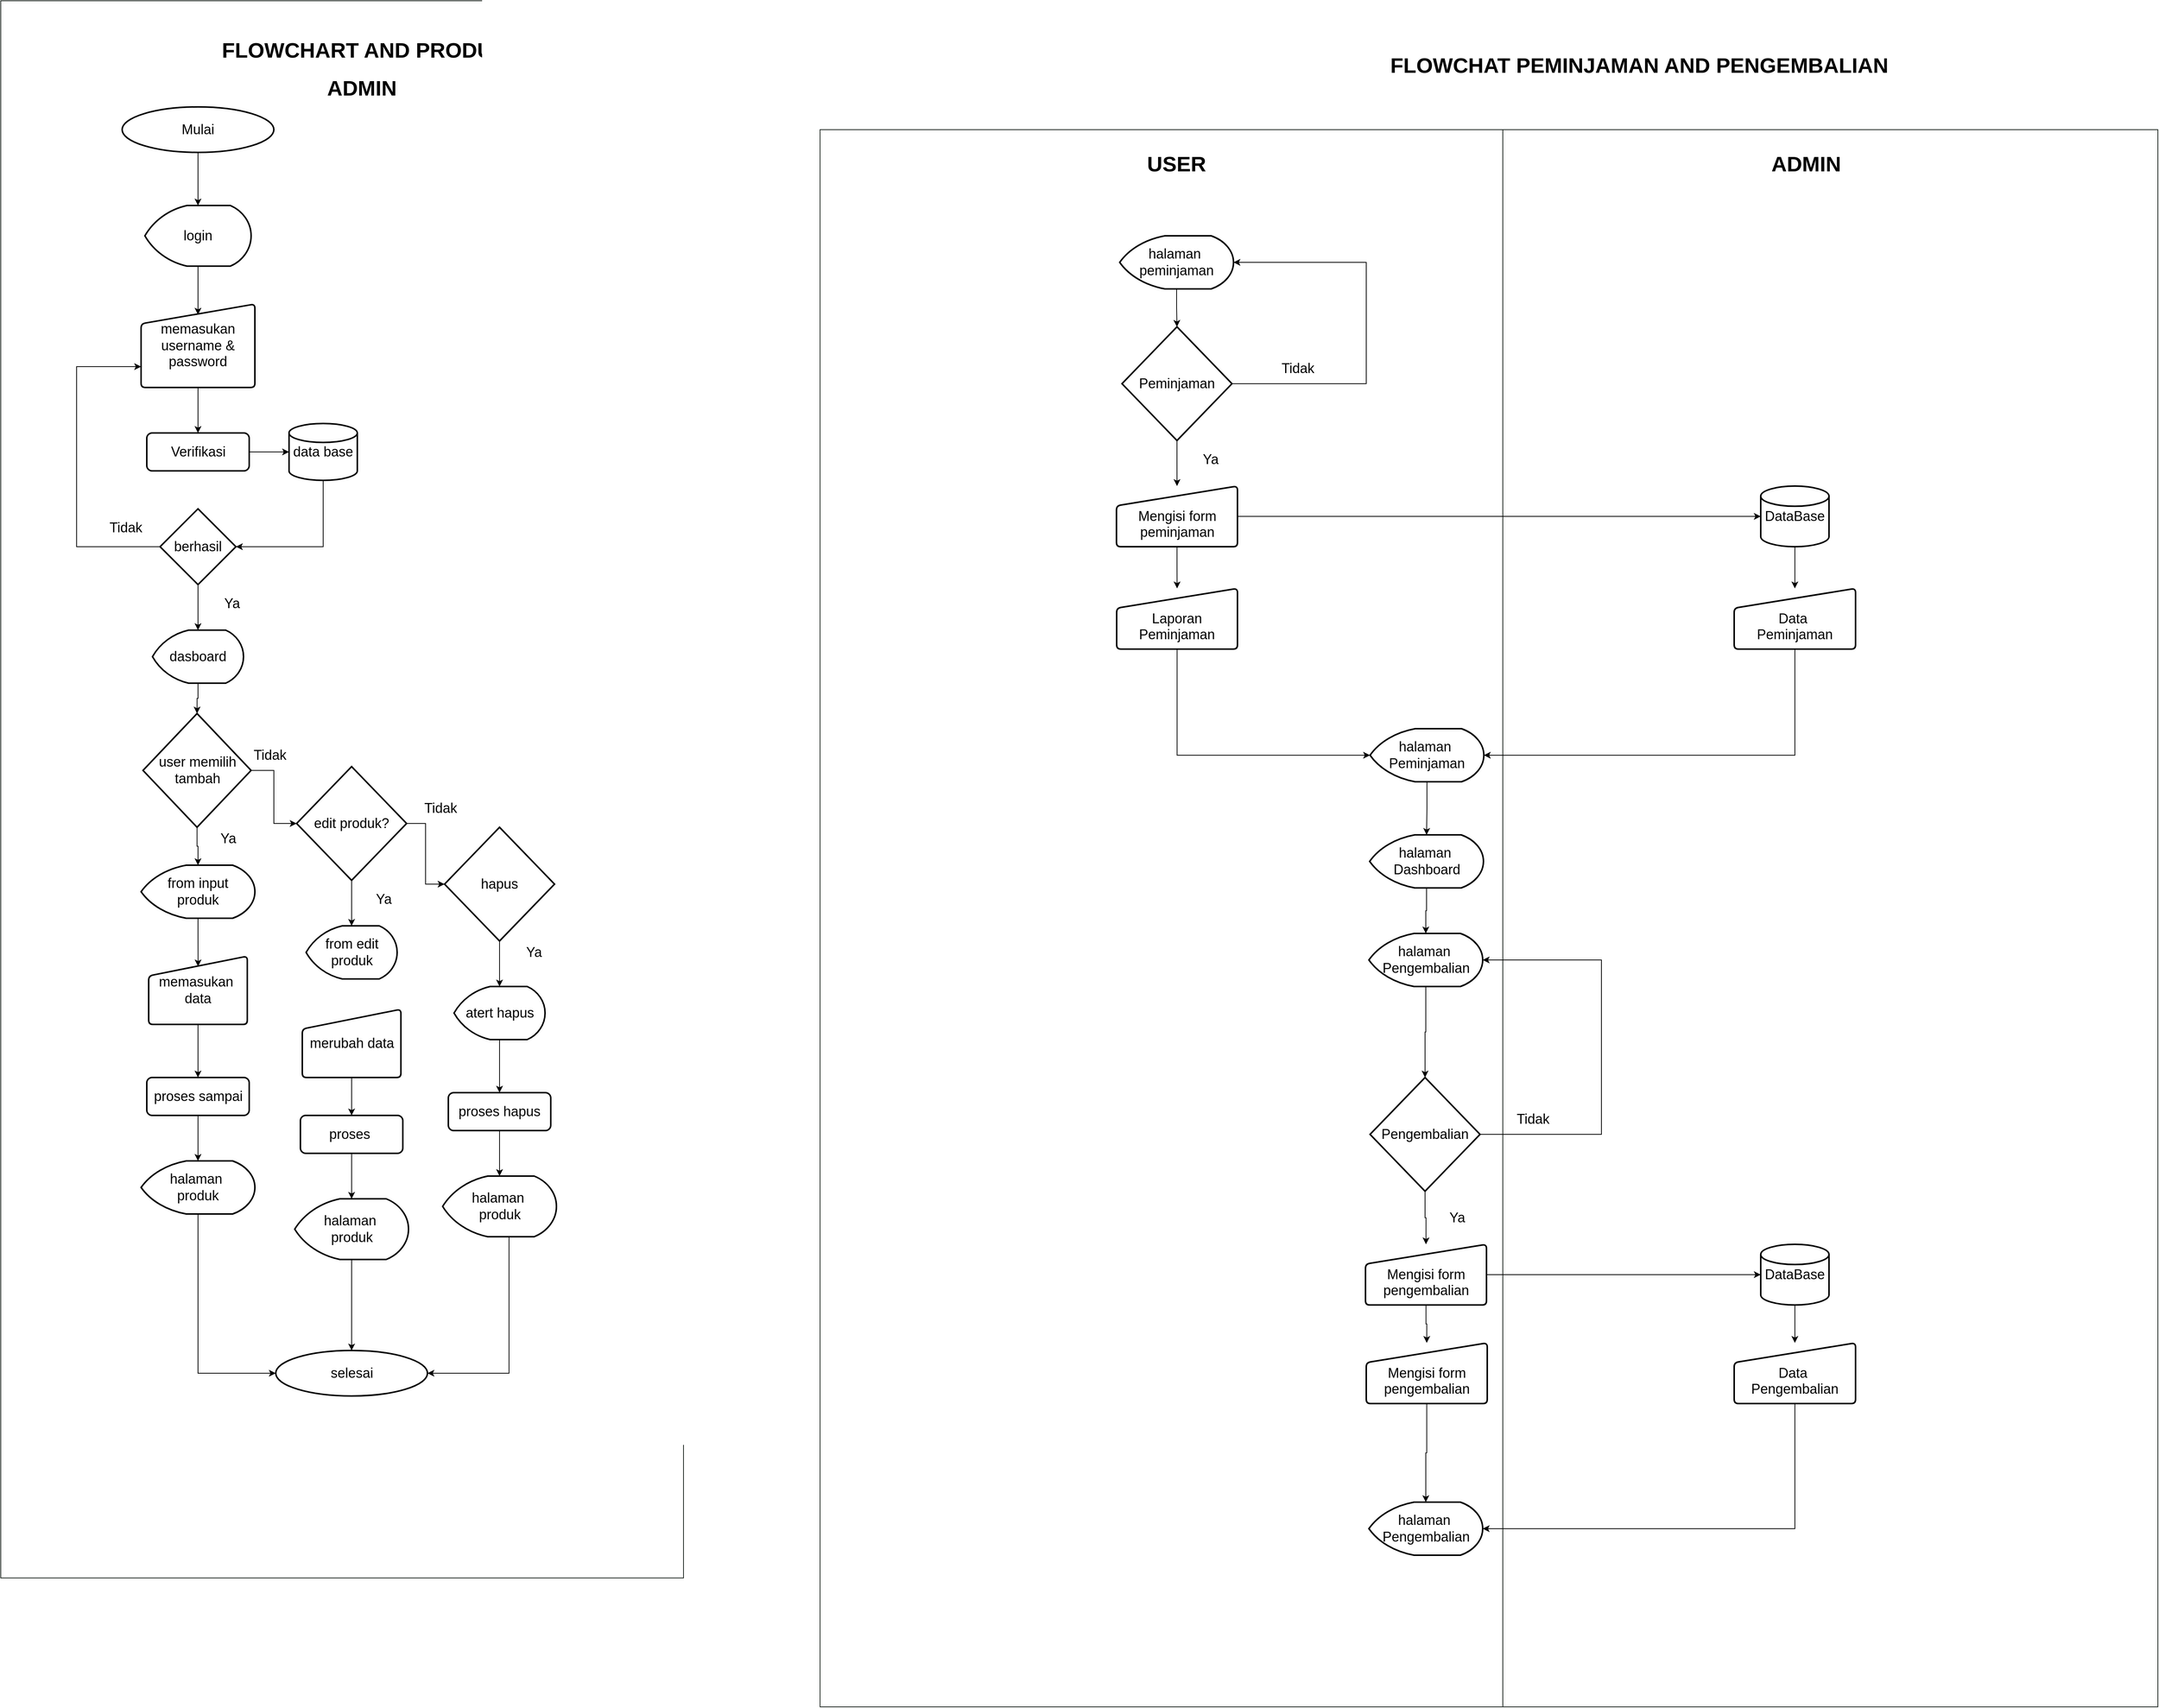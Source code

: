<mxfile version="26.0.6">
  <diagram name="Page-1" id="b_cmY7nf2SL3D1W9G-qD">
    <mxGraphModel dx="2206" dy="1188" grid="1" gridSize="10" guides="1" tooltips="1" connect="1" arrows="1" fold="1" page="1" pageScale="1" pageWidth="850" pageHeight="1100" math="0" shadow="0">
      <root>
        <mxCell id="0" />
        <mxCell id="1" parent="0" />
        <mxCell id="X5Z6C7hF7MY6zSq2zKzd-78" value="" style="verticalLabelPosition=bottom;verticalAlign=top;html=1;shadow=0;dashed=0;strokeWidth=1;shape=mxgraph.ios.iBgFlat;strokeColor=#18211b;" vertex="1" parent="1">
          <mxGeometry x="2073.5" y="190" width="890" height="2080" as="geometry" />
        </mxCell>
        <mxCell id="X5Z6C7hF7MY6zSq2zKzd-73" value="" style="verticalLabelPosition=bottom;verticalAlign=top;html=1;shadow=0;dashed=0;strokeWidth=1;shape=mxgraph.ios.iBgFlat;strokeColor=#18211b;" vertex="1" parent="1">
          <mxGeometry x="1200" y="190" width="900" height="2080" as="geometry" />
        </mxCell>
        <mxCell id="X5Z6C7hF7MY6zSq2zKzd-2" value="" style="verticalLabelPosition=bottom;verticalAlign=top;html=1;shadow=0;dashed=0;strokeWidth=1;shape=mxgraph.ios.iBgFlat;strokeColor=#18211b;" vertex="1" parent="1">
          <mxGeometry x="120" y="20" width="900" height="2080" as="geometry" />
        </mxCell>
        <mxCell id="X5Z6C7hF7MY6zSq2zKzd-1" value="&lt;span style=&quot;font-size: 28px;&quot;&gt;&lt;b&gt;FLOWCHART AND PRODUK&lt;/b&gt;&lt;/span&gt;" style="text;html=1;align=center;verticalAlign=middle;whiteSpace=wrap;rounded=0;" vertex="1" parent="1">
          <mxGeometry x="380" y="70" width="440" height="30" as="geometry" />
        </mxCell>
        <mxCell id="X5Z6C7hF7MY6zSq2zKzd-3" value="&lt;span style=&quot;font-size: 28px;&quot;&gt;&lt;b&gt;ADMIN&amp;nbsp;&lt;/b&gt;&lt;/span&gt;" style="text;html=1;align=center;verticalAlign=middle;whiteSpace=wrap;rounded=0;" vertex="1" parent="1">
          <mxGeometry x="380" y="120" width="440" height="30" as="geometry" />
        </mxCell>
        <mxCell id="X5Z6C7hF7MY6zSq2zKzd-7" style="edgeStyle=orthogonalEdgeStyle;rounded=0;orthogonalLoop=1;jettySize=auto;html=1;" edge="1" parent="1" source="X5Z6C7hF7MY6zSq2zKzd-4" target="X5Z6C7hF7MY6zSq2zKzd-5">
          <mxGeometry relative="1" as="geometry" />
        </mxCell>
        <mxCell id="X5Z6C7hF7MY6zSq2zKzd-4" value="&lt;font style=&quot;font-size: 18px;&quot;&gt;Mulai&lt;/font&gt;" style="strokeWidth=2;html=1;shape=mxgraph.flowchart.start_1;whiteSpace=wrap;" vertex="1" parent="1">
          <mxGeometry x="280" y="160" width="200" height="60" as="geometry" />
        </mxCell>
        <mxCell id="X5Z6C7hF7MY6zSq2zKzd-5" value="&lt;font style=&quot;font-size: 18px;&quot;&gt;login&lt;/font&gt;" style="strokeWidth=2;html=1;shape=mxgraph.flowchart.display;whiteSpace=wrap;" vertex="1" parent="1">
          <mxGeometry x="310" y="290" width="140" height="80" as="geometry" />
        </mxCell>
        <mxCell id="X5Z6C7hF7MY6zSq2zKzd-14" style="edgeStyle=orthogonalEdgeStyle;rounded=0;orthogonalLoop=1;jettySize=auto;html=1;entryX=0.5;entryY=0;entryDx=0;entryDy=0;" edge="1" parent="1" source="X5Z6C7hF7MY6zSq2zKzd-8" target="X5Z6C7hF7MY6zSq2zKzd-13">
          <mxGeometry relative="1" as="geometry" />
        </mxCell>
        <mxCell id="X5Z6C7hF7MY6zSq2zKzd-8" value="&lt;font style=&quot;font-size: 18px;&quot;&gt;memasukan&lt;/font&gt;&lt;div&gt;&lt;font style=&quot;font-size: 18px;&quot;&gt;username &amp;amp;&lt;/font&gt;&lt;/div&gt;&lt;div&gt;&lt;font style=&quot;font-size: 18px;&quot;&gt;password&lt;/font&gt;&lt;/div&gt;" style="html=1;strokeWidth=2;shape=manualInput;whiteSpace=wrap;rounded=1;size=26;arcSize=11;" vertex="1" parent="1">
          <mxGeometry x="305" y="420" width="150" height="110" as="geometry" />
        </mxCell>
        <mxCell id="X5Z6C7hF7MY6zSq2zKzd-12" style="edgeStyle=orthogonalEdgeStyle;rounded=0;orthogonalLoop=1;jettySize=auto;html=1;entryX=0.5;entryY=0.127;entryDx=0;entryDy=0;entryPerimeter=0;" edge="1" parent="1" source="X5Z6C7hF7MY6zSq2zKzd-5" target="X5Z6C7hF7MY6zSq2zKzd-8">
          <mxGeometry relative="1" as="geometry" />
        </mxCell>
        <mxCell id="X5Z6C7hF7MY6zSq2zKzd-18" style="edgeStyle=orthogonalEdgeStyle;rounded=0;orthogonalLoop=1;jettySize=auto;html=1;" edge="1" parent="1" source="X5Z6C7hF7MY6zSq2zKzd-13" target="X5Z6C7hF7MY6zSq2zKzd-15">
          <mxGeometry relative="1" as="geometry" />
        </mxCell>
        <mxCell id="X5Z6C7hF7MY6zSq2zKzd-13" value="&lt;font style=&quot;font-size: 18px;&quot;&gt;Verifikasi&lt;/font&gt;" style="rounded=1;whiteSpace=wrap;html=1;absoluteArcSize=1;arcSize=14;strokeWidth=2;" vertex="1" parent="1">
          <mxGeometry x="312.5" y="590" width="135" height="50" as="geometry" />
        </mxCell>
        <mxCell id="X5Z6C7hF7MY6zSq2zKzd-15" value="&lt;font style=&quot;font-size: 18px;&quot;&gt;data base&lt;/font&gt;" style="strokeWidth=2;html=1;shape=mxgraph.flowchart.database;whiteSpace=wrap;" vertex="1" parent="1">
          <mxGeometry x="500" y="577.5" width="90" height="75" as="geometry" />
        </mxCell>
        <mxCell id="X5Z6C7hF7MY6zSq2zKzd-32" style="edgeStyle=orthogonalEdgeStyle;rounded=0;orthogonalLoop=1;jettySize=auto;html=1;" edge="1" parent="1" source="X5Z6C7hF7MY6zSq2zKzd-19" target="X5Z6C7hF7MY6zSq2zKzd-28">
          <mxGeometry relative="1" as="geometry" />
        </mxCell>
        <mxCell id="X5Z6C7hF7MY6zSq2zKzd-19" value="&lt;font style=&quot;font-size: 18px;&quot;&gt;berhasil&lt;/font&gt;" style="strokeWidth=2;html=1;shape=mxgraph.flowchart.decision;whiteSpace=wrap;" vertex="1" parent="1">
          <mxGeometry x="330" y="690" width="100" height="100" as="geometry" />
        </mxCell>
        <mxCell id="X5Z6C7hF7MY6zSq2zKzd-28" value="&lt;font style=&quot;font-size: 18px;&quot;&gt;dasboard&lt;/font&gt;" style="strokeWidth=2;html=1;shape=mxgraph.flowchart.display;whiteSpace=wrap;" vertex="1" parent="1">
          <mxGeometry x="320" y="850" width="120" height="70" as="geometry" />
        </mxCell>
        <mxCell id="X5Z6C7hF7MY6zSq2zKzd-37" style="edgeStyle=orthogonalEdgeStyle;rounded=0;orthogonalLoop=1;jettySize=auto;html=1;" edge="1" parent="1" source="X5Z6C7hF7MY6zSq2zKzd-30" target="X5Z6C7hF7MY6zSq2zKzd-31">
          <mxGeometry relative="1" as="geometry" />
        </mxCell>
        <mxCell id="X5Z6C7hF7MY6zSq2zKzd-30" value="&lt;font style=&quot;font-size: 18px;&quot;&gt;user memilih&lt;/font&gt;&lt;div&gt;&lt;font style=&quot;font-size: 18px;&quot;&gt;tambah&lt;/font&gt;&lt;/div&gt;" style="strokeWidth=2;html=1;shape=mxgraph.flowchart.decision;whiteSpace=wrap;" vertex="1" parent="1">
          <mxGeometry x="307.5" y="960" width="142.5" height="150" as="geometry" />
        </mxCell>
        <mxCell id="X5Z6C7hF7MY6zSq2zKzd-31" value="&lt;font style=&quot;font-size: 18px;&quot;&gt;from input&lt;/font&gt;&lt;div&gt;&lt;font style=&quot;font-size: 18px;&quot;&gt;produk&lt;/font&gt;&lt;/div&gt;" style="strokeWidth=2;html=1;shape=mxgraph.flowchart.display;whiteSpace=wrap;" vertex="1" parent="1">
          <mxGeometry x="305" y="1160" width="150" height="70" as="geometry" />
        </mxCell>
        <mxCell id="X5Z6C7hF7MY6zSq2zKzd-36" style="edgeStyle=orthogonalEdgeStyle;rounded=0;orthogonalLoop=1;jettySize=auto;html=1;entryX=0.5;entryY=0;entryDx=0;entryDy=0;entryPerimeter=0;" edge="1" parent="1" source="X5Z6C7hF7MY6zSq2zKzd-28" target="X5Z6C7hF7MY6zSq2zKzd-30">
          <mxGeometry relative="1" as="geometry" />
        </mxCell>
        <mxCell id="X5Z6C7hF7MY6zSq2zKzd-42" style="edgeStyle=orthogonalEdgeStyle;rounded=0;orthogonalLoop=1;jettySize=auto;html=1;entryX=0.5;entryY=0;entryDx=0;entryDy=0;" edge="1" parent="1" source="X5Z6C7hF7MY6zSq2zKzd-38" target="X5Z6C7hF7MY6zSq2zKzd-41">
          <mxGeometry relative="1" as="geometry" />
        </mxCell>
        <mxCell id="X5Z6C7hF7MY6zSq2zKzd-38" value="&lt;font style=&quot;font-size: 18px;&quot;&gt;memasukan&amp;nbsp;&lt;/font&gt;&lt;div&gt;&lt;font style=&quot;font-size: 18px;&quot;&gt;data&lt;/font&gt;&lt;/div&gt;" style="html=1;strokeWidth=2;shape=manualInput;whiteSpace=wrap;rounded=1;size=26;arcSize=11;" vertex="1" parent="1">
          <mxGeometry x="315" y="1280" width="130" height="90" as="geometry" />
        </mxCell>
        <mxCell id="X5Z6C7hF7MY6zSq2zKzd-40" style="edgeStyle=orthogonalEdgeStyle;rounded=0;orthogonalLoop=1;jettySize=auto;html=1;entryX=0.501;entryY=0.15;entryDx=0;entryDy=0;entryPerimeter=0;" edge="1" parent="1" source="X5Z6C7hF7MY6zSq2zKzd-31" target="X5Z6C7hF7MY6zSq2zKzd-38">
          <mxGeometry relative="1" as="geometry" />
        </mxCell>
        <mxCell id="X5Z6C7hF7MY6zSq2zKzd-41" value="&lt;font style=&quot;font-size: 18px;&quot;&gt;proses sampai&lt;/font&gt;" style="rounded=1;whiteSpace=wrap;html=1;absoluteArcSize=1;arcSize=14;strokeWidth=2;" vertex="1" parent="1">
          <mxGeometry x="312.5" y="1440" width="135" height="50" as="geometry" />
        </mxCell>
        <mxCell id="X5Z6C7hF7MY6zSq2zKzd-43" value="&lt;span style=&quot;font-size: 18px;&quot;&gt;halaman&amp;nbsp;&lt;/span&gt;&lt;div&gt;&lt;span style=&quot;font-size: 18px;&quot;&gt;produk&lt;/span&gt;&lt;/div&gt;" style="strokeWidth=2;html=1;shape=mxgraph.flowchart.display;whiteSpace=wrap;" vertex="1" parent="1">
          <mxGeometry x="305" y="1550" width="150" height="70" as="geometry" />
        </mxCell>
        <mxCell id="X5Z6C7hF7MY6zSq2zKzd-44" style="edgeStyle=orthogonalEdgeStyle;rounded=0;orthogonalLoop=1;jettySize=auto;html=1;entryX=0.5;entryY=0;entryDx=0;entryDy=0;entryPerimeter=0;" edge="1" parent="1" source="X5Z6C7hF7MY6zSq2zKzd-41" target="X5Z6C7hF7MY6zSq2zKzd-43">
          <mxGeometry relative="1" as="geometry" />
        </mxCell>
        <mxCell id="X5Z6C7hF7MY6zSq2zKzd-63" style="edgeStyle=orthogonalEdgeStyle;rounded=0;orthogonalLoop=1;jettySize=auto;html=1;" edge="1" parent="1" source="X5Z6C7hF7MY6zSq2zKzd-45" target="X5Z6C7hF7MY6zSq2zKzd-52">
          <mxGeometry relative="1" as="geometry" />
        </mxCell>
        <mxCell id="X5Z6C7hF7MY6zSq2zKzd-45" value="&lt;span style=&quot;font-size: 18px;&quot;&gt;edit produk?&lt;/span&gt;" style="strokeWidth=2;html=1;shape=mxgraph.flowchart.decision;whiteSpace=wrap;" vertex="1" parent="1">
          <mxGeometry x="510" y="1030" width="145" height="150" as="geometry" />
        </mxCell>
        <mxCell id="X5Z6C7hF7MY6zSq2zKzd-46" value="&lt;font style=&quot;font-size: 18px;&quot;&gt;from edit&lt;/font&gt;&lt;div&gt;&lt;font style=&quot;font-size: 18px;&quot;&gt;produk&lt;/font&gt;&lt;/div&gt;" style="strokeWidth=2;html=1;shape=mxgraph.flowchart.display;whiteSpace=wrap;" vertex="1" parent="1">
          <mxGeometry x="522.5" y="1240" width="120" height="70" as="geometry" />
        </mxCell>
        <mxCell id="X5Z6C7hF7MY6zSq2zKzd-47" style="edgeStyle=orthogonalEdgeStyle;rounded=0;orthogonalLoop=1;jettySize=auto;html=1;entryX=0.5;entryY=0;entryDx=0;entryDy=0;entryPerimeter=0;" edge="1" parent="1" source="X5Z6C7hF7MY6zSq2zKzd-45" target="X5Z6C7hF7MY6zSq2zKzd-46">
          <mxGeometry relative="1" as="geometry" />
        </mxCell>
        <mxCell id="X5Z6C7hF7MY6zSq2zKzd-50" style="edgeStyle=orthogonalEdgeStyle;rounded=0;orthogonalLoop=1;jettySize=auto;html=1;entryX=0.5;entryY=0;entryDx=0;entryDy=0;" edge="1" parent="1" source="X5Z6C7hF7MY6zSq2zKzd-48" target="X5Z6C7hF7MY6zSq2zKzd-49">
          <mxGeometry relative="1" as="geometry" />
        </mxCell>
        <mxCell id="X5Z6C7hF7MY6zSq2zKzd-48" value="&lt;span style=&quot;font-size: 18px;&quot;&gt;merubah data&lt;/span&gt;" style="html=1;strokeWidth=2;shape=manualInput;whiteSpace=wrap;rounded=1;size=26;arcSize=11;" vertex="1" parent="1">
          <mxGeometry x="517.5" y="1350" width="130" height="90" as="geometry" />
        </mxCell>
        <mxCell id="X5Z6C7hF7MY6zSq2zKzd-49" value="&lt;font style=&quot;font-size: 18px;&quot;&gt;proses&amp;nbsp;&lt;/font&gt;" style="rounded=1;whiteSpace=wrap;html=1;absoluteArcSize=1;arcSize=14;strokeWidth=2;" vertex="1" parent="1">
          <mxGeometry x="515" y="1490" width="135" height="50" as="geometry" />
        </mxCell>
        <mxCell id="X5Z6C7hF7MY6zSq2zKzd-51" value="&lt;span style=&quot;font-size: 18px;&quot;&gt;halaman&amp;nbsp;&lt;/span&gt;&lt;div&gt;&lt;span style=&quot;font-size: 18px;&quot;&gt;produk&lt;/span&gt;&lt;/div&gt;" style="strokeWidth=2;html=1;shape=mxgraph.flowchart.display;whiteSpace=wrap;" vertex="1" parent="1">
          <mxGeometry x="507.5" y="1600" width="150" height="80" as="geometry" />
        </mxCell>
        <mxCell id="X5Z6C7hF7MY6zSq2zKzd-52" value="&lt;span style=&quot;font-size: 18px;&quot;&gt;hapus&lt;/span&gt;" style="strokeWidth=2;html=1;shape=mxgraph.flowchart.decision;whiteSpace=wrap;" vertex="1" parent="1">
          <mxGeometry x="705" y="1110" width="145" height="150" as="geometry" />
        </mxCell>
        <mxCell id="X5Z6C7hF7MY6zSq2zKzd-58" style="edgeStyle=orthogonalEdgeStyle;rounded=0;orthogonalLoop=1;jettySize=auto;html=1;entryX=0.5;entryY=0;entryDx=0;entryDy=0;" edge="1" parent="1" source="X5Z6C7hF7MY6zSq2zKzd-53" target="X5Z6C7hF7MY6zSq2zKzd-57">
          <mxGeometry relative="1" as="geometry" />
        </mxCell>
        <mxCell id="X5Z6C7hF7MY6zSq2zKzd-53" value="&lt;font style=&quot;font-size: 18px;&quot;&gt;atert hapus&lt;/font&gt;" style="strokeWidth=2;html=1;shape=mxgraph.flowchart.display;whiteSpace=wrap;" vertex="1" parent="1">
          <mxGeometry x="717.5" y="1320" width="120" height="70" as="geometry" />
        </mxCell>
        <mxCell id="X5Z6C7hF7MY6zSq2zKzd-54" style="edgeStyle=orthogonalEdgeStyle;rounded=0;orthogonalLoop=1;jettySize=auto;html=1;entryX=0.5;entryY=0;entryDx=0;entryDy=0;entryPerimeter=0;" edge="1" parent="1" source="X5Z6C7hF7MY6zSq2zKzd-52" target="X5Z6C7hF7MY6zSq2zKzd-53">
          <mxGeometry relative="1" as="geometry" />
        </mxCell>
        <mxCell id="X5Z6C7hF7MY6zSq2zKzd-62" style="edgeStyle=orthogonalEdgeStyle;rounded=0;orthogonalLoop=1;jettySize=auto;html=1;" edge="1" parent="1" source="X5Z6C7hF7MY6zSq2zKzd-57" target="X5Z6C7hF7MY6zSq2zKzd-59">
          <mxGeometry relative="1" as="geometry" />
        </mxCell>
        <mxCell id="X5Z6C7hF7MY6zSq2zKzd-57" value="&lt;font style=&quot;font-size: 18px;&quot;&gt;proses hapus&lt;/font&gt;" style="rounded=1;whiteSpace=wrap;html=1;absoluteArcSize=1;arcSize=14;strokeWidth=2;" vertex="1" parent="1">
          <mxGeometry x="710" y="1460" width="135" height="50" as="geometry" />
        </mxCell>
        <mxCell id="X5Z6C7hF7MY6zSq2zKzd-59" value="&lt;span style=&quot;font-size: 18px;&quot;&gt;halaman&amp;nbsp;&lt;/span&gt;&lt;div&gt;&lt;span style=&quot;font-size: 18px;&quot;&gt;produk&lt;/span&gt;&lt;/div&gt;" style="strokeWidth=2;html=1;shape=mxgraph.flowchart.display;whiteSpace=wrap;" vertex="1" parent="1">
          <mxGeometry x="702.5" y="1570" width="150" height="80" as="geometry" />
        </mxCell>
        <mxCell id="X5Z6C7hF7MY6zSq2zKzd-60" style="edgeStyle=orthogonalEdgeStyle;rounded=0;orthogonalLoop=1;jettySize=auto;html=1;entryX=0.5;entryY=0;entryDx=0;entryDy=0;entryPerimeter=0;" edge="1" parent="1" source="X5Z6C7hF7MY6zSq2zKzd-49" target="X5Z6C7hF7MY6zSq2zKzd-51">
          <mxGeometry relative="1" as="geometry" />
        </mxCell>
        <mxCell id="X5Z6C7hF7MY6zSq2zKzd-65" style="edgeStyle=orthogonalEdgeStyle;rounded=0;orthogonalLoop=1;jettySize=auto;html=1;entryX=0;entryY=0.5;entryDx=0;entryDy=0;entryPerimeter=0;" edge="1" parent="1" source="X5Z6C7hF7MY6zSq2zKzd-30" target="X5Z6C7hF7MY6zSq2zKzd-45">
          <mxGeometry relative="1" as="geometry" />
        </mxCell>
        <mxCell id="X5Z6C7hF7MY6zSq2zKzd-67" value="&lt;font style=&quot;font-size: 18px;&quot;&gt;selesai&lt;/font&gt;" style="strokeWidth=2;html=1;shape=mxgraph.flowchart.start_1;whiteSpace=wrap;" vertex="1" parent="1">
          <mxGeometry x="482.5" y="1800" width="200" height="60" as="geometry" />
        </mxCell>
        <mxCell id="X5Z6C7hF7MY6zSq2zKzd-68" style="edgeStyle=orthogonalEdgeStyle;rounded=0;orthogonalLoop=1;jettySize=auto;html=1;entryX=0;entryY=0.5;entryDx=0;entryDy=0;entryPerimeter=0;" edge="1" parent="1" source="X5Z6C7hF7MY6zSq2zKzd-43" target="X5Z6C7hF7MY6zSq2zKzd-67">
          <mxGeometry relative="1" as="geometry">
            <Array as="points">
              <mxPoint x="380" y="1830" />
            </Array>
          </mxGeometry>
        </mxCell>
        <mxCell id="X5Z6C7hF7MY6zSq2zKzd-69" style="edgeStyle=orthogonalEdgeStyle;rounded=0;orthogonalLoop=1;jettySize=auto;html=1;entryX=0.5;entryY=0;entryDx=0;entryDy=0;entryPerimeter=0;" edge="1" parent="1" source="X5Z6C7hF7MY6zSq2zKzd-51" target="X5Z6C7hF7MY6zSq2zKzd-67">
          <mxGeometry relative="1" as="geometry" />
        </mxCell>
        <mxCell id="X5Z6C7hF7MY6zSq2zKzd-70" style="edgeStyle=orthogonalEdgeStyle;rounded=0;orthogonalLoop=1;jettySize=auto;html=1;entryX=1;entryY=0.5;entryDx=0;entryDy=0;entryPerimeter=0;" edge="1" parent="1" source="X5Z6C7hF7MY6zSq2zKzd-59" target="X5Z6C7hF7MY6zSq2zKzd-67">
          <mxGeometry relative="1" as="geometry">
            <Array as="points">
              <mxPoint x="790" y="1830" />
            </Array>
          </mxGeometry>
        </mxCell>
        <mxCell id="X5Z6C7hF7MY6zSq2zKzd-71" style="edgeStyle=orthogonalEdgeStyle;rounded=0;orthogonalLoop=1;jettySize=auto;html=1;entryX=1;entryY=0.5;entryDx=0;entryDy=0;entryPerimeter=0;" edge="1" parent="1" source="X5Z6C7hF7MY6zSq2zKzd-15" target="X5Z6C7hF7MY6zSq2zKzd-19">
          <mxGeometry relative="1" as="geometry">
            <Array as="points">
              <mxPoint x="545" y="740" />
            </Array>
          </mxGeometry>
        </mxCell>
        <mxCell id="X5Z6C7hF7MY6zSq2zKzd-72" style="edgeStyle=orthogonalEdgeStyle;rounded=0;orthogonalLoop=1;jettySize=auto;html=1;entryX=0;entryY=0.75;entryDx=0;entryDy=0;" edge="1" parent="1" source="X5Z6C7hF7MY6zSq2zKzd-19" target="X5Z6C7hF7MY6zSq2zKzd-8">
          <mxGeometry relative="1" as="geometry">
            <Array as="points">
              <mxPoint x="220" y="740" />
              <mxPoint x="220" y="502" />
            </Array>
          </mxGeometry>
        </mxCell>
        <mxCell id="X5Z6C7hF7MY6zSq2zKzd-74" value="&lt;span style=&quot;font-size: 28px;&quot;&gt;&lt;b&gt;FLOWCHAT PEMINJAMAN AND PENGEMBALIAN&lt;/b&gt;&lt;/span&gt;" style="text;html=1;align=center;verticalAlign=middle;whiteSpace=wrap;rounded=0;" vertex="1" parent="1">
          <mxGeometry x="1840" y="90" width="880" height="30" as="geometry" />
        </mxCell>
        <mxCell id="X5Z6C7hF7MY6zSq2zKzd-79" value="&lt;span style=&quot;font-size: 28px;&quot;&gt;&lt;b&gt;USER&lt;/b&gt;&lt;/span&gt;" style="text;html=1;align=center;verticalAlign=middle;whiteSpace=wrap;rounded=0;" vertex="1" parent="1">
          <mxGeometry x="1450" y="220" width="440" height="30" as="geometry" />
        </mxCell>
        <mxCell id="X5Z6C7hF7MY6zSq2zKzd-80" value="&lt;span style=&quot;font-size: 28px;&quot;&gt;&lt;b&gt;ADMIN&lt;/b&gt;&lt;/span&gt;" style="text;html=1;align=center;verticalAlign=middle;whiteSpace=wrap;rounded=0;" vertex="1" parent="1">
          <mxGeometry x="2280" y="220" width="440" height="30" as="geometry" />
        </mxCell>
        <mxCell id="X5Z6C7hF7MY6zSq2zKzd-83" style="edgeStyle=orthogonalEdgeStyle;rounded=0;orthogonalLoop=1;jettySize=auto;html=1;" edge="1" parent="1" source="X5Z6C7hF7MY6zSq2zKzd-81" target="X5Z6C7hF7MY6zSq2zKzd-82">
          <mxGeometry relative="1" as="geometry" />
        </mxCell>
        <mxCell id="X5Z6C7hF7MY6zSq2zKzd-81" value="&lt;span style=&quot;font-size: 18px;&quot;&gt;halaman&amp;nbsp;&lt;/span&gt;&lt;div&gt;&lt;span style=&quot;font-size: 18px;&quot;&gt;peminjaman&lt;/span&gt;&lt;/div&gt;" style="strokeWidth=2;html=1;shape=mxgraph.flowchart.display;whiteSpace=wrap;" vertex="1" parent="1">
          <mxGeometry x="1595" y="330" width="150" height="70" as="geometry" />
        </mxCell>
        <mxCell id="X5Z6C7hF7MY6zSq2zKzd-85" style="edgeStyle=orthogonalEdgeStyle;rounded=0;orthogonalLoop=1;jettySize=auto;html=1;" edge="1" parent="1" source="X5Z6C7hF7MY6zSq2zKzd-82" target="X5Z6C7hF7MY6zSq2zKzd-84">
          <mxGeometry relative="1" as="geometry" />
        </mxCell>
        <mxCell id="X5Z6C7hF7MY6zSq2zKzd-82" value="&lt;span style=&quot;font-size: 18px;&quot;&gt;Peminjaman&lt;/span&gt;" style="strokeWidth=2;html=1;shape=mxgraph.flowchart.decision;whiteSpace=wrap;" vertex="1" parent="1">
          <mxGeometry x="1598" y="450" width="145" height="150" as="geometry" />
        </mxCell>
        <mxCell id="X5Z6C7hF7MY6zSq2zKzd-93" style="edgeStyle=orthogonalEdgeStyle;rounded=0;orthogonalLoop=1;jettySize=auto;html=1;" edge="1" parent="1" source="X5Z6C7hF7MY6zSq2zKzd-84" target="X5Z6C7hF7MY6zSq2zKzd-90">
          <mxGeometry relative="1" as="geometry" />
        </mxCell>
        <mxCell id="X5Z6C7hF7MY6zSq2zKzd-84" value="&lt;div&gt;&lt;font style=&quot;font-size: 18px;&quot;&gt;&lt;br&gt;&lt;/font&gt;&lt;/div&gt;&lt;div&gt;&lt;font style=&quot;font-size: 18px;&quot;&gt;Mengisi form&lt;/font&gt;&lt;/div&gt;&lt;div&gt;&lt;font style=&quot;font-size: 18px;&quot;&gt;peminjaman&lt;/font&gt;&lt;/div&gt;" style="html=1;strokeWidth=2;shape=manualInput;whiteSpace=wrap;rounded=1;size=26;arcSize=11;" vertex="1" parent="1">
          <mxGeometry x="1590.75" y="660" width="159.5" height="80" as="geometry" />
        </mxCell>
        <mxCell id="X5Z6C7hF7MY6zSq2zKzd-92" style="edgeStyle=orthogonalEdgeStyle;rounded=0;orthogonalLoop=1;jettySize=auto;html=1;" edge="1" parent="1" source="X5Z6C7hF7MY6zSq2zKzd-87" target="X5Z6C7hF7MY6zSq2zKzd-89">
          <mxGeometry relative="1" as="geometry" />
        </mxCell>
        <mxCell id="X5Z6C7hF7MY6zSq2zKzd-87" value="&lt;font style=&quot;font-size: 18px;&quot;&gt;DataBase&lt;/font&gt;" style="strokeWidth=2;html=1;shape=mxgraph.flowchart.database;whiteSpace=wrap;" vertex="1" parent="1">
          <mxGeometry x="2440" y="660" width="90" height="80" as="geometry" />
        </mxCell>
        <mxCell id="X5Z6C7hF7MY6zSq2zKzd-88" style="edgeStyle=orthogonalEdgeStyle;rounded=0;orthogonalLoop=1;jettySize=auto;html=1;entryX=0;entryY=0.5;entryDx=0;entryDy=0;entryPerimeter=0;" edge="1" parent="1" source="X5Z6C7hF7MY6zSq2zKzd-84" target="X5Z6C7hF7MY6zSq2zKzd-87">
          <mxGeometry relative="1" as="geometry" />
        </mxCell>
        <mxCell id="X5Z6C7hF7MY6zSq2zKzd-89" value="&lt;div&gt;&lt;font style=&quot;font-size: 18px;&quot;&gt;&lt;br&gt;&lt;/font&gt;&lt;/div&gt;&lt;div&gt;&lt;font style=&quot;font-size: 18px;&quot;&gt;Data&amp;nbsp;&lt;/font&gt;&lt;/div&gt;&lt;div&gt;&lt;font style=&quot;font-size: 18px;&quot;&gt;Peminjaman&lt;/font&gt;&lt;/div&gt;" style="html=1;strokeWidth=2;shape=manualInput;whiteSpace=wrap;rounded=1;size=26;arcSize=11;" vertex="1" parent="1">
          <mxGeometry x="2405" y="795" width="160" height="80" as="geometry" />
        </mxCell>
        <mxCell id="X5Z6C7hF7MY6zSq2zKzd-90" value="&lt;font style=&quot;font-size: 18px;&quot;&gt;&lt;br&gt;&lt;/font&gt;&lt;div&gt;&lt;font style=&quot;font-size: 18px;&quot;&gt;Laporan&lt;/font&gt;&lt;/div&gt;&lt;div&gt;&lt;font style=&quot;font-size: 18px;&quot;&gt;Peminjaman&lt;/font&gt;&lt;/div&gt;" style="html=1;strokeWidth=2;shape=manualInput;whiteSpace=wrap;rounded=1;size=26;arcSize=11;" vertex="1" parent="1">
          <mxGeometry x="1591" y="795" width="159.25" height="80" as="geometry" />
        </mxCell>
        <mxCell id="X5Z6C7hF7MY6zSq2zKzd-94" value="&lt;span style=&quot;font-size: 18px;&quot;&gt;halaman&amp;nbsp;&lt;/span&gt;&lt;div&gt;&lt;span style=&quot;font-size: 18px;&quot;&gt;Dashboard&lt;/span&gt;&lt;/div&gt;" style="strokeWidth=2;html=1;shape=mxgraph.flowchart.display;whiteSpace=wrap;" vertex="1" parent="1">
          <mxGeometry x="1924.5" y="1120" width="150" height="70" as="geometry" />
        </mxCell>
        <mxCell id="X5Z6C7hF7MY6zSq2zKzd-119" style="edgeStyle=orthogonalEdgeStyle;rounded=0;orthogonalLoop=1;jettySize=auto;html=1;entryX=0.5;entryY=0;entryDx=0;entryDy=0;" edge="1" parent="1" source="X5Z6C7hF7MY6zSq2zKzd-97" target="X5Z6C7hF7MY6zSq2zKzd-117">
          <mxGeometry relative="1" as="geometry" />
        </mxCell>
        <mxCell id="X5Z6C7hF7MY6zSq2zKzd-97" value="&lt;span style=&quot;font-size: 18px;&quot;&gt;Pengembalian&lt;/span&gt;" style="strokeWidth=2;html=1;shape=mxgraph.flowchart.decision;whiteSpace=wrap;" vertex="1" parent="1">
          <mxGeometry x="1925" y="1440" width="145" height="150" as="geometry" />
        </mxCell>
        <mxCell id="X5Z6C7hF7MY6zSq2zKzd-102" style="edgeStyle=orthogonalEdgeStyle;rounded=0;orthogonalLoop=1;jettySize=auto;html=1;" edge="1" parent="1" source="X5Z6C7hF7MY6zSq2zKzd-100" target="X5Z6C7hF7MY6zSq2zKzd-97">
          <mxGeometry relative="1" as="geometry" />
        </mxCell>
        <mxCell id="X5Z6C7hF7MY6zSq2zKzd-100" value="&lt;span style=&quot;font-size: 18px;&quot;&gt;halaman&amp;nbsp;&lt;/span&gt;&lt;div&gt;&lt;span style=&quot;font-size: 18px;&quot;&gt;Pengembalian&lt;/span&gt;&lt;/div&gt;" style="strokeWidth=2;html=1;shape=mxgraph.flowchart.display;whiteSpace=wrap;" vertex="1" parent="1">
          <mxGeometry x="1923.5" y="1250" width="150" height="70" as="geometry" />
        </mxCell>
        <mxCell id="X5Z6C7hF7MY6zSq2zKzd-101" style="edgeStyle=orthogonalEdgeStyle;rounded=0;orthogonalLoop=1;jettySize=auto;html=1;entryX=0.5;entryY=0;entryDx=0;entryDy=0;entryPerimeter=0;" edge="1" parent="1" source="X5Z6C7hF7MY6zSq2zKzd-94" target="X5Z6C7hF7MY6zSq2zKzd-100">
          <mxGeometry relative="1" as="geometry" />
        </mxCell>
        <mxCell id="X5Z6C7hF7MY6zSq2zKzd-103" style="edgeStyle=orthogonalEdgeStyle;rounded=0;orthogonalLoop=1;jettySize=auto;html=1;entryX=1;entryY=0.5;entryDx=0;entryDy=0;entryPerimeter=0;" edge="1" parent="1" source="X5Z6C7hF7MY6zSq2zKzd-82" target="X5Z6C7hF7MY6zSq2zKzd-81">
          <mxGeometry relative="1" as="geometry">
            <Array as="points">
              <mxPoint x="1920" y="525" />
              <mxPoint x="1920" y="365" />
            </Array>
          </mxGeometry>
        </mxCell>
        <mxCell id="X5Z6C7hF7MY6zSq2zKzd-104" value="&lt;font style=&quot;font-size: 18px;&quot;&gt;Tidak&lt;/font&gt;" style="text;html=1;align=center;verticalAlign=middle;whiteSpace=wrap;rounded=0;" vertex="1" parent="1">
          <mxGeometry x="255" y="700" width="60" height="30" as="geometry" />
        </mxCell>
        <mxCell id="X5Z6C7hF7MY6zSq2zKzd-105" value="&lt;font style=&quot;font-size: 18px;&quot;&gt;Ya&lt;/font&gt;" style="text;html=1;align=center;verticalAlign=middle;whiteSpace=wrap;rounded=0;" vertex="1" parent="1">
          <mxGeometry x="395" y="800" width="60" height="30" as="geometry" />
        </mxCell>
        <mxCell id="X5Z6C7hF7MY6zSq2zKzd-106" value="&lt;font style=&quot;font-size: 18px;&quot;&gt;Tidak&lt;/font&gt;" style="text;html=1;align=center;verticalAlign=middle;whiteSpace=wrap;rounded=0;" vertex="1" parent="1">
          <mxGeometry x="445" y="1000" width="60" height="30" as="geometry" />
        </mxCell>
        <mxCell id="X5Z6C7hF7MY6zSq2zKzd-107" value="&lt;font style=&quot;font-size: 18px;&quot;&gt;Tidak&lt;/font&gt;" style="text;html=1;align=center;verticalAlign=middle;whiteSpace=wrap;rounded=0;" vertex="1" parent="1">
          <mxGeometry x="670" y="1070" width="60" height="30" as="geometry" />
        </mxCell>
        <mxCell id="X5Z6C7hF7MY6zSq2zKzd-108" value="&lt;font style=&quot;font-size: 18px;&quot;&gt;Ya&lt;/font&gt;" style="text;html=1;align=center;verticalAlign=middle;whiteSpace=wrap;rounded=0;" vertex="1" parent="1">
          <mxGeometry x="390" y="1110" width="60" height="30" as="geometry" />
        </mxCell>
        <mxCell id="X5Z6C7hF7MY6zSq2zKzd-109" value="&lt;font style=&quot;font-size: 18px;&quot;&gt;Ya&lt;/font&gt;" style="text;html=1;align=center;verticalAlign=middle;whiteSpace=wrap;rounded=0;" vertex="1" parent="1">
          <mxGeometry x="595" y="1190" width="60" height="30" as="geometry" />
        </mxCell>
        <mxCell id="X5Z6C7hF7MY6zSq2zKzd-110" value="&lt;font style=&quot;font-size: 18px;&quot;&gt;Ya&lt;/font&gt;" style="text;html=1;align=center;verticalAlign=middle;whiteSpace=wrap;rounded=0;" vertex="1" parent="1">
          <mxGeometry x="792.5" y="1260" width="60" height="30" as="geometry" />
        </mxCell>
        <mxCell id="X5Z6C7hF7MY6zSq2zKzd-111" value="&lt;font style=&quot;font-size: 18px;&quot;&gt;Ya&lt;/font&gt;" style="text;html=1;align=center;verticalAlign=middle;whiteSpace=wrap;rounded=0;" vertex="1" parent="1">
          <mxGeometry x="1685" y="610" width="60" height="30" as="geometry" />
        </mxCell>
        <mxCell id="X5Z6C7hF7MY6zSq2zKzd-112" value="&lt;font style=&quot;font-size: 18px;&quot;&gt;Tidak&lt;/font&gt;" style="text;html=1;align=center;verticalAlign=middle;whiteSpace=wrap;rounded=0;" vertex="1" parent="1">
          <mxGeometry x="1800" y="490" width="60" height="30" as="geometry" />
        </mxCell>
        <mxCell id="X5Z6C7hF7MY6zSq2zKzd-115" value="&lt;font style=&quot;font-size: 18px;&quot;&gt;Ya&lt;/font&gt;" style="text;html=1;align=center;verticalAlign=middle;whiteSpace=wrap;rounded=0;" vertex="1" parent="1">
          <mxGeometry x="2010" y="1610" width="60" height="30" as="geometry" />
        </mxCell>
        <mxCell id="X5Z6C7hF7MY6zSq2zKzd-116" value="&lt;font style=&quot;font-size: 18px;&quot;&gt;Tidak&lt;/font&gt;" style="text;html=1;align=center;verticalAlign=middle;whiteSpace=wrap;rounded=0;" vertex="1" parent="1">
          <mxGeometry x="2110" y="1480" width="60" height="30" as="geometry" />
        </mxCell>
        <mxCell id="X5Z6C7hF7MY6zSq2zKzd-123" style="edgeStyle=orthogonalEdgeStyle;rounded=0;orthogonalLoop=1;jettySize=auto;html=1;entryX=0.5;entryY=0;entryDx=0;entryDy=0;" edge="1" parent="1" source="X5Z6C7hF7MY6zSq2zKzd-117" target="X5Z6C7hF7MY6zSq2zKzd-122">
          <mxGeometry relative="1" as="geometry" />
        </mxCell>
        <mxCell id="X5Z6C7hF7MY6zSq2zKzd-141" style="edgeStyle=orthogonalEdgeStyle;rounded=0;orthogonalLoop=1;jettySize=auto;html=1;" edge="1" parent="1" source="X5Z6C7hF7MY6zSq2zKzd-117" target="X5Z6C7hF7MY6zSq2zKzd-120">
          <mxGeometry relative="1" as="geometry" />
        </mxCell>
        <mxCell id="X5Z6C7hF7MY6zSq2zKzd-117" value="&lt;div&gt;&lt;font style=&quot;font-size: 18px;&quot;&gt;&lt;br&gt;&lt;/font&gt;&lt;/div&gt;&lt;div&gt;&lt;font style=&quot;font-size: 18px;&quot;&gt;Mengisi form&lt;/font&gt;&lt;/div&gt;&lt;div&gt;&lt;font style=&quot;font-size: 18px;&quot;&gt;pengembalian&lt;/font&gt;&lt;/div&gt;" style="html=1;strokeWidth=2;shape=manualInput;whiteSpace=wrap;rounded=1;size=26;arcSize=11;" vertex="1" parent="1">
          <mxGeometry x="1919" y="1660" width="159.5" height="80" as="geometry" />
        </mxCell>
        <mxCell id="X5Z6C7hF7MY6zSq2zKzd-126" style="edgeStyle=orthogonalEdgeStyle;rounded=0;orthogonalLoop=1;jettySize=auto;html=1;entryX=0.5;entryY=0;entryDx=0;entryDy=0;" edge="1" parent="1" source="X5Z6C7hF7MY6zSq2zKzd-120" target="X5Z6C7hF7MY6zSq2zKzd-121">
          <mxGeometry relative="1" as="geometry" />
        </mxCell>
        <mxCell id="X5Z6C7hF7MY6zSq2zKzd-120" value="&lt;font style=&quot;font-size: 18px;&quot;&gt;DataBase&lt;/font&gt;" style="strokeWidth=2;html=1;shape=mxgraph.flowchart.database;whiteSpace=wrap;" vertex="1" parent="1">
          <mxGeometry x="2440" y="1660" width="90" height="80" as="geometry" />
        </mxCell>
        <mxCell id="X5Z6C7hF7MY6zSq2zKzd-121" value="&lt;div&gt;&lt;font style=&quot;font-size: 18px;&quot;&gt;&lt;br&gt;&lt;/font&gt;&lt;/div&gt;&lt;div&gt;&lt;font style=&quot;font-size: 18px;&quot;&gt;Data&amp;nbsp;&lt;/font&gt;&lt;/div&gt;&lt;div&gt;&lt;font style=&quot;font-size: 18px;&quot;&gt;Pengembalian&lt;/font&gt;&lt;/div&gt;" style="html=1;strokeWidth=2;shape=manualInput;whiteSpace=wrap;rounded=1;size=26;arcSize=11;" vertex="1" parent="1">
          <mxGeometry x="2405" y="1790" width="160" height="80" as="geometry" />
        </mxCell>
        <mxCell id="X5Z6C7hF7MY6zSq2zKzd-138" style="edgeStyle=orthogonalEdgeStyle;rounded=0;orthogonalLoop=1;jettySize=auto;html=1;" edge="1" parent="1" source="X5Z6C7hF7MY6zSq2zKzd-122" target="X5Z6C7hF7MY6zSq2zKzd-134">
          <mxGeometry relative="1" as="geometry" />
        </mxCell>
        <mxCell id="X5Z6C7hF7MY6zSq2zKzd-122" value="&lt;div&gt;&lt;font style=&quot;font-size: 18px;&quot;&gt;&lt;br&gt;&lt;/font&gt;&lt;/div&gt;&lt;div&gt;&lt;font style=&quot;font-size: 18px;&quot;&gt;Mengisi form&lt;/font&gt;&lt;/div&gt;&lt;div&gt;&lt;font style=&quot;font-size: 18px;&quot;&gt;pengembalian&lt;/font&gt;&lt;/div&gt;" style="html=1;strokeWidth=2;shape=manualInput;whiteSpace=wrap;rounded=1;size=26;arcSize=11;" vertex="1" parent="1">
          <mxGeometry x="1920" y="1790" width="159.5" height="80" as="geometry" />
        </mxCell>
        <mxCell id="X5Z6C7hF7MY6zSq2zKzd-127" value="&lt;span style=&quot;font-size: 18px;&quot;&gt;halaman&amp;nbsp;&lt;/span&gt;&lt;div&gt;&lt;span style=&quot;font-size: 18px;&quot;&gt;Peminjaman&lt;/span&gt;&lt;/div&gt;" style="strokeWidth=2;html=1;shape=mxgraph.flowchart.display;whiteSpace=wrap;" vertex="1" parent="1">
          <mxGeometry x="1925" y="980" width="150" height="70" as="geometry" />
        </mxCell>
        <mxCell id="X5Z6C7hF7MY6zSq2zKzd-128" style="edgeStyle=orthogonalEdgeStyle;rounded=0;orthogonalLoop=1;jettySize=auto;html=1;entryX=0;entryY=0.5;entryDx=0;entryDy=0;entryPerimeter=0;" edge="1" parent="1" source="X5Z6C7hF7MY6zSq2zKzd-90" target="X5Z6C7hF7MY6zSq2zKzd-127">
          <mxGeometry relative="1" as="geometry">
            <Array as="points">
              <mxPoint x="1671" y="1015" />
            </Array>
          </mxGeometry>
        </mxCell>
        <mxCell id="X5Z6C7hF7MY6zSq2zKzd-129" style="edgeStyle=orthogonalEdgeStyle;rounded=0;orthogonalLoop=1;jettySize=auto;html=1;entryX=1;entryY=0.5;entryDx=0;entryDy=0;entryPerimeter=0;" edge="1" parent="1" source="X5Z6C7hF7MY6zSq2zKzd-89" target="X5Z6C7hF7MY6zSq2zKzd-127">
          <mxGeometry relative="1" as="geometry">
            <Array as="points">
              <mxPoint x="2485" y="1015" />
            </Array>
          </mxGeometry>
        </mxCell>
        <mxCell id="X5Z6C7hF7MY6zSq2zKzd-131" style="edgeStyle=orthogonalEdgeStyle;rounded=0;orthogonalLoop=1;jettySize=auto;html=1;entryX=0.5;entryY=0;entryDx=0;entryDy=0;entryPerimeter=0;" edge="1" parent="1" source="X5Z6C7hF7MY6zSq2zKzd-127" target="X5Z6C7hF7MY6zSq2zKzd-94">
          <mxGeometry relative="1" as="geometry" />
        </mxCell>
        <mxCell id="X5Z6C7hF7MY6zSq2zKzd-132" style="edgeStyle=orthogonalEdgeStyle;rounded=0;orthogonalLoop=1;jettySize=auto;html=1;entryX=1;entryY=0.5;entryDx=0;entryDy=0;entryPerimeter=0;" edge="1" parent="1" source="X5Z6C7hF7MY6zSq2zKzd-97" target="X5Z6C7hF7MY6zSq2zKzd-100">
          <mxGeometry relative="1" as="geometry">
            <Array as="points">
              <mxPoint x="2230" y="1515" />
              <mxPoint x="2230" y="1285" />
            </Array>
          </mxGeometry>
        </mxCell>
        <mxCell id="X5Z6C7hF7MY6zSq2zKzd-134" value="&lt;span style=&quot;font-size: 18px;&quot;&gt;halaman&amp;nbsp;&lt;/span&gt;&lt;div&gt;&lt;span style=&quot;font-size: 18px;&quot;&gt;Pengembalian&lt;/span&gt;&lt;/div&gt;" style="strokeWidth=2;html=1;shape=mxgraph.flowchart.display;whiteSpace=wrap;" vertex="1" parent="1">
          <mxGeometry x="1923.5" y="2000" width="150" height="70" as="geometry" />
        </mxCell>
        <mxCell id="X5Z6C7hF7MY6zSq2zKzd-140" style="edgeStyle=orthogonalEdgeStyle;rounded=0;orthogonalLoop=1;jettySize=auto;html=1;entryX=1;entryY=0.5;entryDx=0;entryDy=0;entryPerimeter=0;" edge="1" parent="1" source="X5Z6C7hF7MY6zSq2zKzd-121" target="X5Z6C7hF7MY6zSq2zKzd-134">
          <mxGeometry relative="1" as="geometry">
            <Array as="points">
              <mxPoint x="2485" y="2035" />
            </Array>
          </mxGeometry>
        </mxCell>
      </root>
    </mxGraphModel>
  </diagram>
</mxfile>
